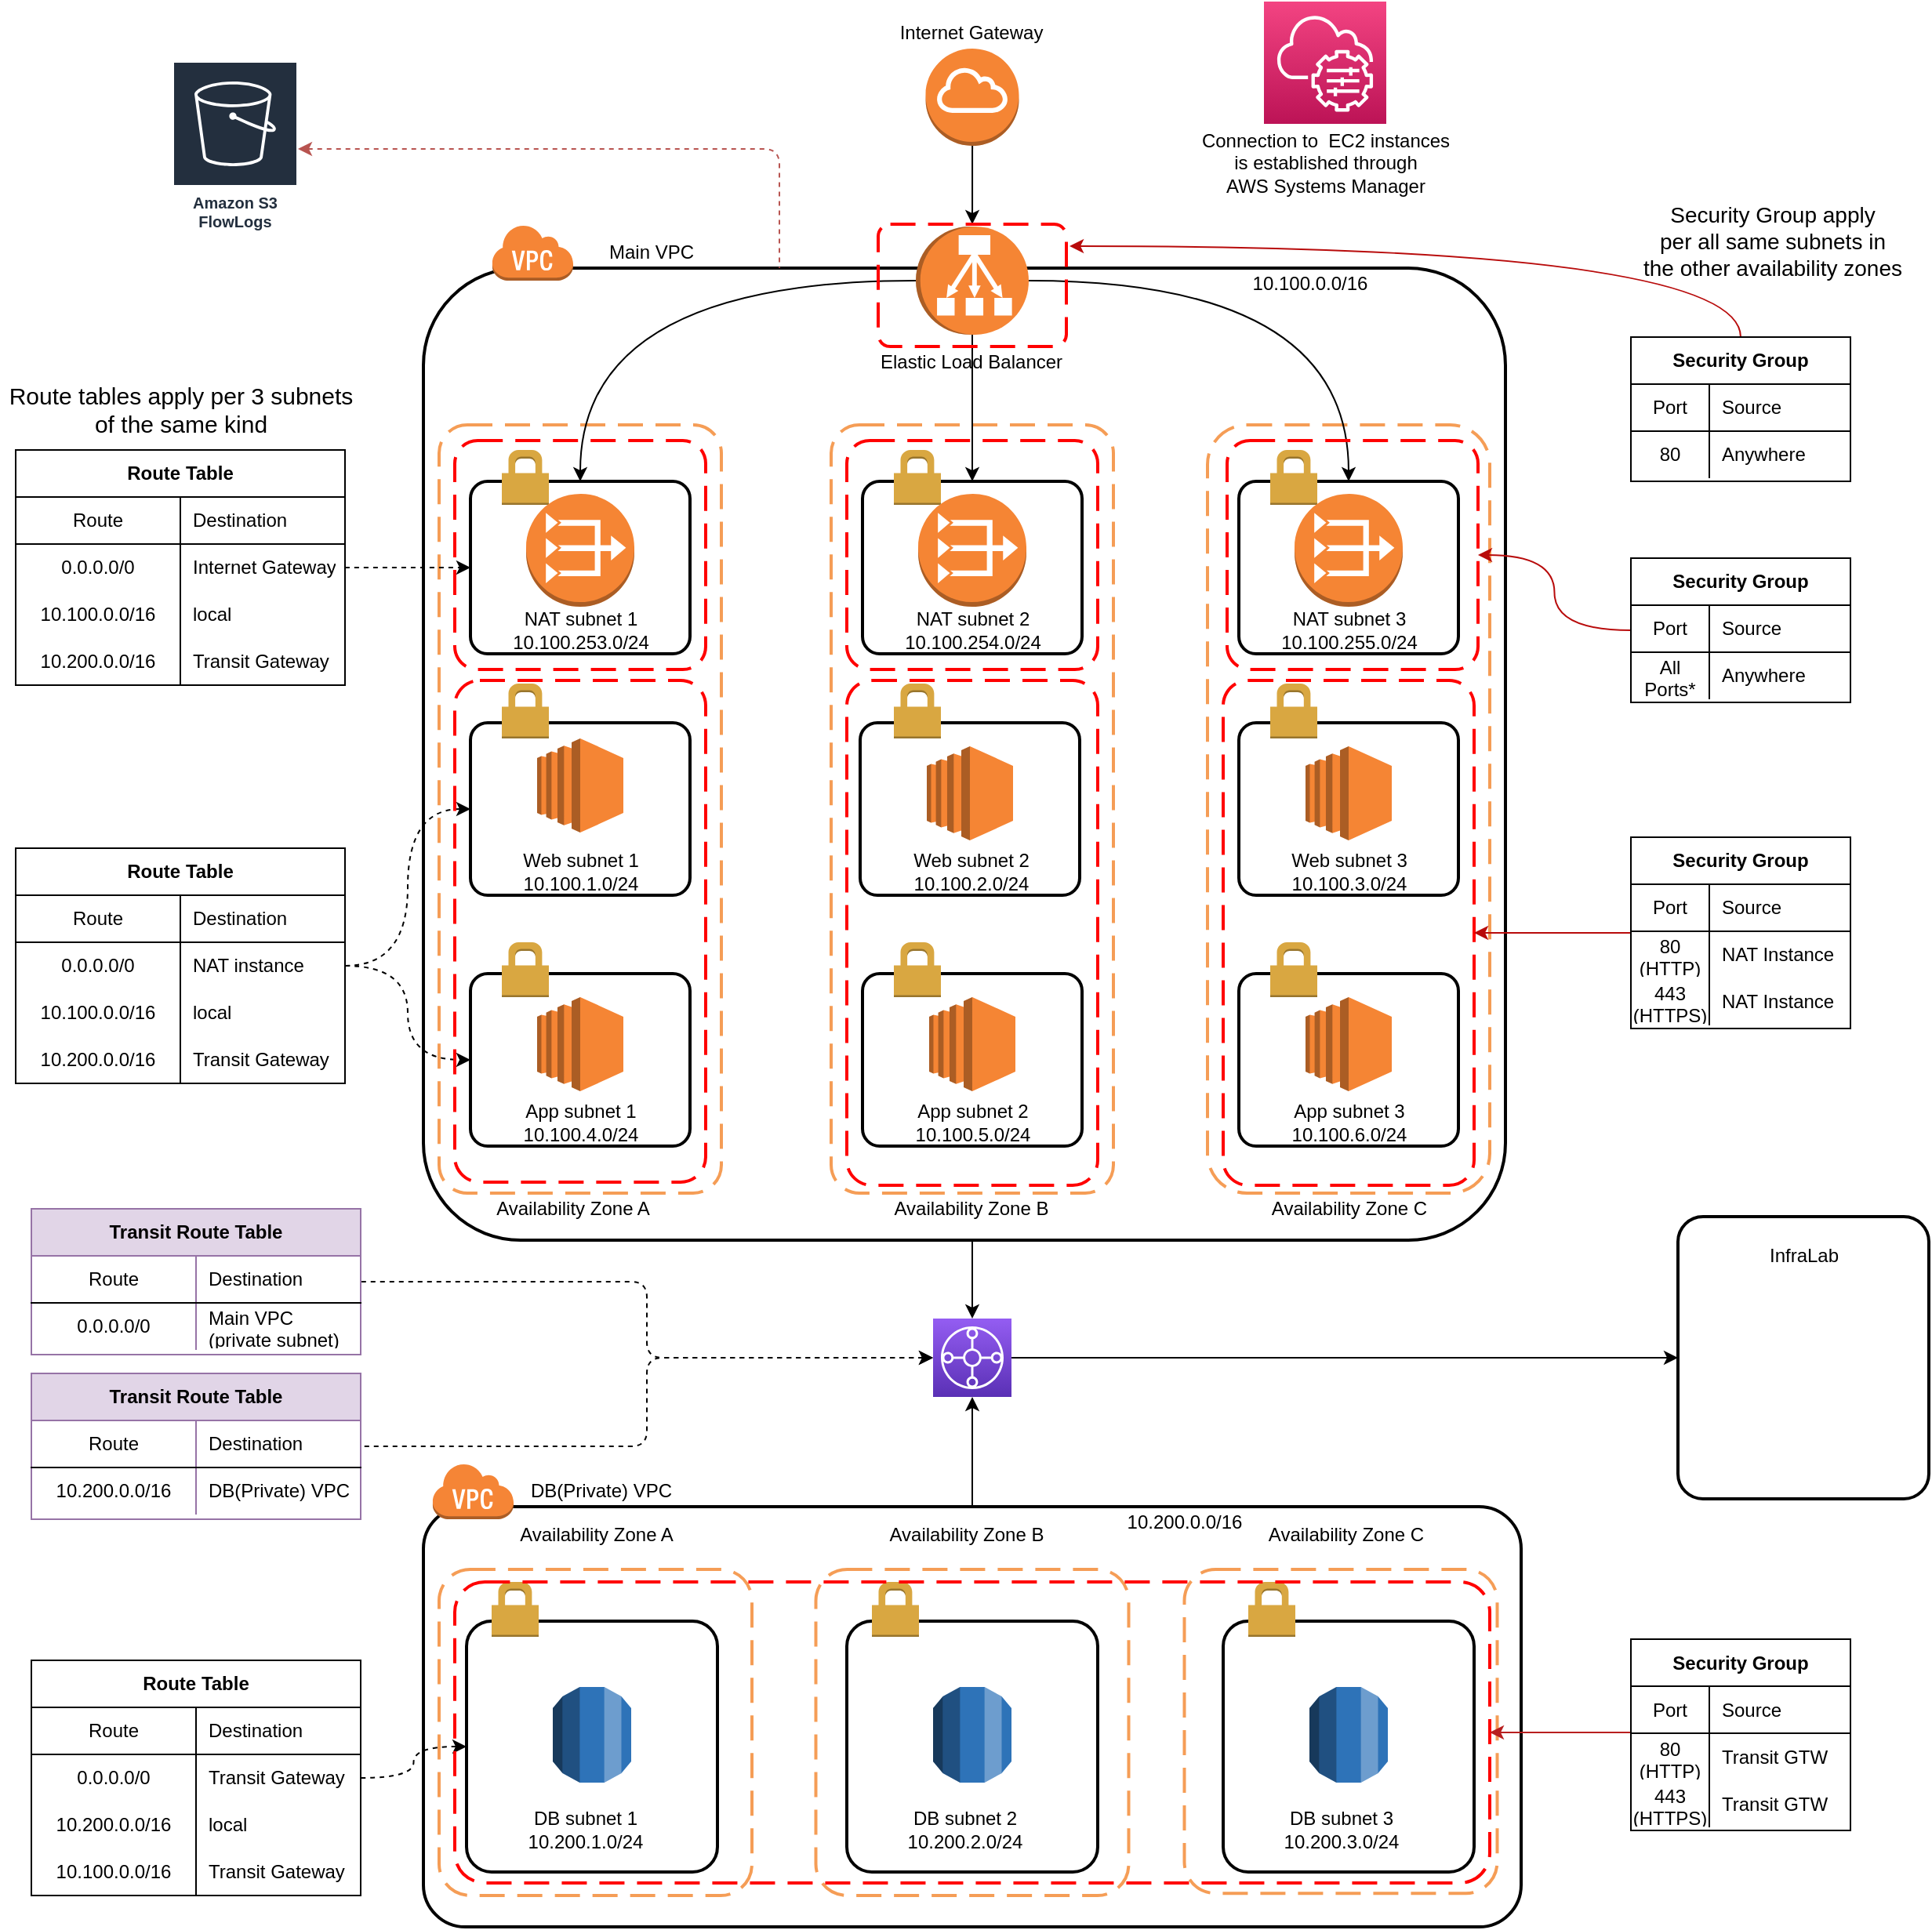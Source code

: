 <mxfile version="13.8.6" type="device"><diagram id="u-KpVl3LPuzqd1FLhE1K" name="Page-1"><mxGraphModel dx="2031" dy="2309" grid="1" gridSize="10" guides="1" tooltips="1" connect="1" arrows="1" fold="1" page="1" pageScale="1" pageWidth="850" pageHeight="1100" math="0" shadow="0"><root><mxCell id="0"/><mxCell id="1" parent="0"/><mxCell id="mze9OKE3lKUnxKF8dOwF-24" value="" style="rounded=1;arcSize=10;dashed=0;fillColor=none;gradientColor=none;strokeWidth=2;" parent="1" vertex="1"><mxGeometry x="360" y="-50" width="690" height="620" as="geometry"/></mxCell><mxCell id="xp6jMiDXwHvbQ9NNgR24-27" value="" style="rounded=1;arcSize=14;dashed=1;strokeColor=#F59D56;fillColor=none;gradientColor=none;dashPattern=8 4;strokeWidth=2;" parent="1" vertex="1"><mxGeometry x="860" y="50" width="180" height="490" as="geometry"/></mxCell><mxCell id="xp6jMiDXwHvbQ9NNgR24-26" value="" style="rounded=1;arcSize=10;dashed=1;strokeColor=#F59D56;fillColor=none;gradientColor=none;dashPattern=8 4;strokeWidth=2;" parent="1" vertex="1"><mxGeometry x="620" y="50" width="180" height="490" as="geometry"/></mxCell><mxCell id="xp6jMiDXwHvbQ9NNgR24-25" value="" style="rounded=1;arcSize=10;dashed=1;strokeColor=#F59D56;fillColor=none;gradientColor=none;dashPattern=8 4;strokeWidth=2;" parent="1" vertex="1"><mxGeometry x="370" y="50" width="180" height="490" as="geometry"/></mxCell><mxCell id="mze9OKE3lKUnxKF8dOwF-36" value="" style="rounded=1;arcSize=10;dashed=0;fillColor=none;gradientColor=none;strokeWidth=2;" parent="1" vertex="1"><mxGeometry x="360" y="740" width="700" height="268" as="geometry"/></mxCell><mxCell id="8Pp00LctyCy5F-0Wo2qA-61" value="" style="rounded=1;arcSize=10;dashed=1;strokeColor=#F59D56;fillColor=none;gradientColor=none;dashPattern=8 4;strokeWidth=2;" parent="1" vertex="1"><mxGeometry x="845.25" y="780" width="199.5" height="206.63" as="geometry"/></mxCell><mxCell id="8Pp00LctyCy5F-0Wo2qA-60" value="" style="rounded=1;arcSize=10;dashed=1;strokeColor=#F59D56;fillColor=none;gradientColor=none;dashPattern=8 4;strokeWidth=2;" parent="1" vertex="1"><mxGeometry x="610.25" y="780" width="199.5" height="208" as="geometry"/></mxCell><mxCell id="8Pp00LctyCy5F-0Wo2qA-59" value="" style="rounded=1;arcSize=10;dashed=1;strokeColor=#F59D56;fillColor=none;gradientColor=none;dashPattern=8 4;strokeWidth=2;" parent="1" vertex="1"><mxGeometry x="370" y="780" width="199.5" height="208" as="geometry"/></mxCell><mxCell id="8Pp00LctyCy5F-0Wo2qA-10" value="" style="rounded=1;arcSize=10;dashed=0;fillColor=none;gradientColor=none;strokeWidth=2;" parent="1" vertex="1"><mxGeometry x="880" y="86" width="140" height="110" as="geometry"/></mxCell><mxCell id="8Pp00LctyCy5F-0Wo2qA-6" value="" style="rounded=1;arcSize=10;dashed=0;fillColor=none;gradientColor=none;strokeWidth=2;" parent="1" vertex="1"><mxGeometry x="640" y="86" width="140" height="110" as="geometry"/></mxCell><mxCell id="8Pp00LctyCy5F-0Wo2qA-14" value="" style="rounded=1;arcSize=10;dashed=0;fillColor=none;gradientColor=none;strokeWidth=2;" parent="1" vertex="1"><mxGeometry x="390" y="86" width="140" height="110" as="geometry"/></mxCell><mxCell id="mze9OKE3lKUnxKF8dOwF-27" value="" style="rounded=1;arcSize=10;dashed=0;fillColor=none;gradientColor=none;strokeWidth=2;" parent="1" vertex="1"><mxGeometry x="390" y="240" width="140" height="110" as="geometry"/></mxCell><mxCell id="mze9OKE3lKUnxKF8dOwF-35" style="edgeStyle=orthogonalEdgeStyle;rounded=0;orthogonalLoop=1;jettySize=auto;html=1;" parent="1" source="mze9OKE3lKUnxKF8dOwF-24" target="xp6jMiDXwHvbQ9NNgR24-31" edge="1"><mxGeometry relative="1" as="geometry"><mxPoint x="710" y="630" as="targetPoint"/><Array as="points"><mxPoint x="710" y="600"/><mxPoint x="710" y="600"/></Array></mxGeometry></mxCell><mxCell id="mze9OKE3lKUnxKF8dOwF-25" value="" style="dashed=0;html=1;shape=mxgraph.aws3.virtual_private_cloud;fillColor=#F58536;gradientColor=none;dashed=0;" parent="1" vertex="1"><mxGeometry x="403.5" y="-78" width="52" height="36" as="geometry"/></mxCell><mxCell id="mze9OKE3lKUnxKF8dOwF-26" value="" style="outlineConnect=0;dashed=0;verticalLabelPosition=bottom;verticalAlign=top;align=center;html=1;shape=mxgraph.aws3.ec2;fillColor=#F58534;gradientColor=none;" parent="1" vertex="1"><mxGeometry x="432.5" y="250" width="55" height="60" as="geometry"/></mxCell><mxCell id="mze9OKE3lKUnxKF8dOwF-28" value="" style="dashed=0;html=1;shape=mxgraph.aws3.permissions;fillColor=#D9A741;gradientColor=none;dashed=0;" parent="1" vertex="1"><mxGeometry x="410" y="215" width="30" height="35" as="geometry"/></mxCell><mxCell id="mze9OKE3lKUnxKF8dOwF-29" value="Main VPC" style="text;html=1;align=center;verticalAlign=middle;resizable=0;points=[];autosize=1;" parent="1" vertex="1"><mxGeometry x="470" y="-70" width="70" height="20" as="geometry"/></mxCell><mxCell id="mze9OKE3lKUnxKF8dOwF-31" value="Web subnet 1&lt;br&gt;10.100.1.0/24" style="text;html=1;align=center;verticalAlign=middle;resizable=0;points=[];autosize=1;" parent="1" vertex="1"><mxGeometry x="415" y="320" width="90" height="30" as="geometry"/></mxCell><mxCell id="8Pp00LctyCy5F-0Wo2qA-65" style="edgeStyle=orthogonalEdgeStyle;rounded=0;orthogonalLoop=1;jettySize=auto;html=1;" parent="1" source="mze9OKE3lKUnxKF8dOwF-36" target="xp6jMiDXwHvbQ9NNgR24-31" edge="1"><mxGeometry relative="1" as="geometry"/></mxCell><mxCell id="mze9OKE3lKUnxKF8dOwF-37" value="" style="dashed=0;html=1;shape=mxgraph.aws3.virtual_private_cloud;fillColor=#F58536;gradientColor=none;dashed=0;" parent="1" vertex="1"><mxGeometry x="365.5" y="712" width="52" height="36" as="geometry"/></mxCell><mxCell id="mze9OKE3lKUnxKF8dOwF-41" value="DB(Private) VPC" style="text;html=1;align=center;verticalAlign=middle;resizable=0;points=[];autosize=1;" parent="1" vertex="1"><mxGeometry x="417.5" y="720" width="110" height="20" as="geometry"/></mxCell><mxCell id="xp6jMiDXwHvbQ9NNgR24-2" value="" style="outlineConnect=0;dashed=0;verticalLabelPosition=bottom;verticalAlign=top;align=center;html=1;shape=mxgraph.aws3.ec2;fillColor=#F58534;gradientColor=none;" parent="1" vertex="1"><mxGeometry x="681" y="255" width="55" height="60" as="geometry"/></mxCell><mxCell id="xp6jMiDXwHvbQ9NNgR24-3" value="" style="rounded=1;arcSize=10;dashed=0;fillColor=none;gradientColor=none;strokeWidth=2;" parent="1" vertex="1"><mxGeometry x="638.5" y="240" width="140" height="110" as="geometry"/></mxCell><mxCell id="xp6jMiDXwHvbQ9NNgR24-4" value="" style="dashed=0;html=1;shape=mxgraph.aws3.permissions;fillColor=#D9A741;gradientColor=none;dashed=0;" parent="1" vertex="1"><mxGeometry x="660" y="215" width="30" height="35" as="geometry"/></mxCell><mxCell id="xp6jMiDXwHvbQ9NNgR24-5" value="Web subnet 2&lt;br&gt;10.100.2.0/24" style="text;html=1;align=center;verticalAlign=middle;resizable=0;points=[];autosize=1;" parent="1" vertex="1"><mxGeometry x="663.5" y="320" width="90" height="30" as="geometry"/></mxCell><mxCell id="xp6jMiDXwHvbQ9NNgR24-6" value="" style="outlineConnect=0;dashed=0;verticalLabelPosition=bottom;verticalAlign=top;align=center;html=1;shape=mxgraph.aws3.ec2;fillColor=#F58534;gradientColor=none;" parent="1" vertex="1"><mxGeometry x="922.5" y="255" width="55" height="60" as="geometry"/></mxCell><mxCell id="xp6jMiDXwHvbQ9NNgR24-7" value="" style="rounded=1;arcSize=10;dashed=0;fillColor=none;gradientColor=none;strokeWidth=2;" parent="1" vertex="1"><mxGeometry x="880" y="240" width="140" height="110" as="geometry"/></mxCell><mxCell id="xp6jMiDXwHvbQ9NNgR24-8" value="" style="dashed=0;html=1;shape=mxgraph.aws3.permissions;fillColor=#D9A741;gradientColor=none;dashed=0;" parent="1" vertex="1"><mxGeometry x="900" y="215" width="30" height="35" as="geometry"/></mxCell><mxCell id="xp6jMiDXwHvbQ9NNgR24-9" value="Web subnet 3&lt;br&gt;10.100.3.0/24" style="text;html=1;align=center;verticalAlign=middle;resizable=0;points=[];autosize=1;" parent="1" vertex="1"><mxGeometry x="905" y="320" width="90" height="30" as="geometry"/></mxCell><mxCell id="xp6jMiDXwHvbQ9NNgR24-10" value="" style="outlineConnect=0;dashed=0;verticalLabelPosition=bottom;verticalAlign=top;align=center;html=1;shape=mxgraph.aws3.ec2;fillColor=#F58534;gradientColor=none;" parent="1" vertex="1"><mxGeometry x="432.5" y="415" width="55" height="60" as="geometry"/></mxCell><mxCell id="xp6jMiDXwHvbQ9NNgR24-11" value="" style="rounded=1;arcSize=10;dashed=0;fillColor=none;gradientColor=none;strokeWidth=2;" parent="1" vertex="1"><mxGeometry x="390" y="400" width="140" height="110" as="geometry"/></mxCell><mxCell id="xp6jMiDXwHvbQ9NNgR24-12" value="" style="dashed=0;html=1;shape=mxgraph.aws3.permissions;fillColor=#D9A741;gradientColor=none;dashed=0;" parent="1" vertex="1"><mxGeometry x="410" y="380" width="30" height="35" as="geometry"/></mxCell><mxCell id="xp6jMiDXwHvbQ9NNgR24-13" value="App subnet 1&lt;br&gt;10.100.4.0/24" style="text;html=1;align=center;verticalAlign=middle;resizable=0;points=[];autosize=1;" parent="1" vertex="1"><mxGeometry x="415" y="480" width="90" height="30" as="geometry"/></mxCell><mxCell id="xp6jMiDXwHvbQ9NNgR24-14" value="" style="outlineConnect=0;dashed=0;verticalLabelPosition=bottom;verticalAlign=top;align=center;html=1;shape=mxgraph.aws3.ec2;fillColor=#F58534;gradientColor=none;" parent="1" vertex="1"><mxGeometry x="682.5" y="415" width="55" height="60" as="geometry"/></mxCell><mxCell id="xp6jMiDXwHvbQ9NNgR24-15" value="" style="rounded=1;arcSize=10;dashed=0;fillColor=none;gradientColor=none;strokeWidth=2;" parent="1" vertex="1"><mxGeometry x="640" y="400" width="140" height="110" as="geometry"/></mxCell><mxCell id="xp6jMiDXwHvbQ9NNgR24-16" value="" style="dashed=0;html=1;shape=mxgraph.aws3.permissions;fillColor=#D9A741;gradientColor=none;dashed=0;" parent="1" vertex="1"><mxGeometry x="660" y="380" width="30" height="35" as="geometry"/></mxCell><mxCell id="xp6jMiDXwHvbQ9NNgR24-17" value="App subnet 2&lt;br&gt;10.100.5.0/24" style="text;html=1;align=center;verticalAlign=middle;resizable=0;points=[];autosize=1;" parent="1" vertex="1"><mxGeometry x="665" y="480" width="90" height="30" as="geometry"/></mxCell><mxCell id="xp6jMiDXwHvbQ9NNgR24-18" value="" style="outlineConnect=0;dashed=0;verticalLabelPosition=bottom;verticalAlign=top;align=center;html=1;shape=mxgraph.aws3.ec2;fillColor=#F58534;gradientColor=none;" parent="1" vertex="1"><mxGeometry x="922.5" y="415" width="55" height="60" as="geometry"/></mxCell><mxCell id="xp6jMiDXwHvbQ9NNgR24-19" value="" style="rounded=1;arcSize=10;dashed=0;fillColor=none;gradientColor=none;strokeWidth=2;" parent="1" vertex="1"><mxGeometry x="880" y="400" width="140" height="110" as="geometry"/></mxCell><mxCell id="xp6jMiDXwHvbQ9NNgR24-20" value="" style="dashed=0;html=1;shape=mxgraph.aws3.permissions;fillColor=#D9A741;gradientColor=none;dashed=0;" parent="1" vertex="1"><mxGeometry x="900" y="380" width="30" height="35" as="geometry"/></mxCell><mxCell id="xp6jMiDXwHvbQ9NNgR24-21" value="App subnet 3&lt;br&gt;10.100.6.0/24" style="text;html=1;align=center;verticalAlign=middle;resizable=0;points=[];autosize=1;" parent="1" vertex="1"><mxGeometry x="905" y="480" width="90" height="30" as="geometry"/></mxCell><mxCell id="xp6jMiDXwHvbQ9NNgR24-28" value="Availability Zone A" style="text;html=1;align=center;verticalAlign=middle;resizable=0;points=[];autosize=1;" parent="1" vertex="1"><mxGeometry x="400" y="540" width="110" height="20" as="geometry"/></mxCell><mxCell id="xp6jMiDXwHvbQ9NNgR24-29" value="Availability Zone B" style="text;html=1;align=center;verticalAlign=middle;resizable=0;points=[];autosize=1;" parent="1" vertex="1"><mxGeometry x="653.5" y="540" width="110" height="20" as="geometry"/></mxCell><mxCell id="xp6jMiDXwHvbQ9NNgR24-30" value="Availability Zone C" style="text;html=1;align=center;verticalAlign=middle;resizable=0;points=[];autosize=1;" parent="1" vertex="1"><mxGeometry x="895" y="540" width="110" height="20" as="geometry"/></mxCell><mxCell id="v0K3aCqld80PBdn51P-c-18" style="edgeStyle=orthogonalEdgeStyle;curved=1;orthogonalLoop=1;jettySize=auto;html=1;entryX=0;entryY=0.5;entryDx=0;entryDy=0;" parent="1" source="xp6jMiDXwHvbQ9NNgR24-31" target="xp6jMiDXwHvbQ9NNgR24-39" edge="1"><mxGeometry relative="1" as="geometry"><mxPoint x="1150.0" y="645" as="targetPoint"/></mxGeometry></mxCell><mxCell id="i0_fWPrK4QtN7cCdfT3f-16" style="edgeStyle=orthogonalEdgeStyle;rounded=1;orthogonalLoop=1;jettySize=auto;html=1;startArrow=classic;startFill=1;endArrow=none;endFill=0;dashed=1;" edge="1" parent="1" source="xp6jMiDXwHvbQ9NNgR24-31" target="i0_fWPrK4QtN7cCdfT3f-1"><mxGeometry relative="1" as="geometry"/></mxCell><mxCell id="i0_fWPrK4QtN7cCdfT3f-17" style="edgeStyle=orthogonalEdgeStyle;orthogonalLoop=1;jettySize=auto;html=1;startArrow=classic;startFill=1;endArrow=none;endFill=0;rounded=1;dashed=1;" edge="1" parent="1" source="xp6jMiDXwHvbQ9NNgR24-31" target="GZKJ5FQ2ffRiid-QyFA0-23"><mxGeometry relative="1" as="geometry"/></mxCell><mxCell id="xp6jMiDXwHvbQ9NNgR24-31" value="" style="outlineConnect=0;fontColor=#232F3E;gradientColor=#945DF2;gradientDirection=north;fillColor=#5A30B5;strokeColor=#ffffff;dashed=0;verticalLabelPosition=bottom;verticalAlign=top;align=center;html=1;fontSize=12;fontStyle=0;aspect=fixed;shape=mxgraph.aws4.resourceIcon;resIcon=mxgraph.aws4.transit_gateway;" parent="1" vertex="1"><mxGeometry x="685" y="620" width="50" height="50" as="geometry"/></mxCell><mxCell id="v0K3aCqld80PBdn51P-c-26" style="edgeStyle=orthogonalEdgeStyle;curved=1;orthogonalLoop=1;jettySize=auto;html=1;entryX=0.5;entryY=0;entryDx=0;entryDy=0;" parent="1" source="xp6jMiDXwHvbQ9NNgR24-37" target="v0K3aCqld80PBdn51P-c-25" edge="1"><mxGeometry relative="1" as="geometry"/></mxCell><mxCell id="xp6jMiDXwHvbQ9NNgR24-37" value="" style="outlineConnect=0;dashed=0;verticalLabelPosition=bottom;verticalAlign=top;align=center;html=1;shape=mxgraph.aws3.internet_gateway;fillColor=#F58534;gradientColor=none;" parent="1" vertex="1"><mxGeometry x="680.25" y="-190" width="59.5" height="62" as="geometry"/></mxCell><mxCell id="xp6jMiDXwHvbQ9NNgR24-39" value="" style="rounded=1;arcSize=10;dashed=0;fillColor=none;gradientColor=none;strokeWidth=2;" parent="1" vertex="1"><mxGeometry x="1160" y="555" width="160" height="180" as="geometry"/></mxCell><mxCell id="xp6jMiDXwHvbQ9NNgR24-40" value="InfraLab" style="text;html=1;align=center;verticalAlign=middle;resizable=0;points=[];autosize=1;" parent="1" vertex="1"><mxGeometry x="1210" y="570" width="60" height="20" as="geometry"/></mxCell><mxCell id="8Pp00LctyCy5F-0Wo2qA-7" value="" style="dashed=0;html=1;shape=mxgraph.aws3.permissions;fillColor=#D9A741;gradientColor=none;dashed=0;" parent="1" vertex="1"><mxGeometry x="660" y="66" width="30" height="35" as="geometry"/></mxCell><mxCell id="8Pp00LctyCy5F-0Wo2qA-8" value="NAT subnet 2&lt;br&gt;10.100.254.0/24" style="text;html=1;align=center;verticalAlign=middle;resizable=0;points=[];autosize=1;" parent="1" vertex="1"><mxGeometry x="660" y="166" width="100" height="30" as="geometry"/></mxCell><mxCell id="8Pp00LctyCy5F-0Wo2qA-11" value="" style="dashed=0;html=1;shape=mxgraph.aws3.permissions;fillColor=#D9A741;gradientColor=none;dashed=0;" parent="1" vertex="1"><mxGeometry x="900" y="66" width="30" height="35" as="geometry"/></mxCell><mxCell id="8Pp00LctyCy5F-0Wo2qA-12" value="NAT subnet 3&lt;br&gt;10.100.255.0/24" style="text;html=1;align=center;verticalAlign=middle;resizable=0;points=[];autosize=1;" parent="1" vertex="1"><mxGeometry x="900" y="166" width="100" height="30" as="geometry"/></mxCell><mxCell id="8Pp00LctyCy5F-0Wo2qA-15" value="" style="dashed=0;html=1;shape=mxgraph.aws3.permissions;fillColor=#D9A741;gradientColor=none;dashed=0;" parent="1" vertex="1"><mxGeometry x="410" y="66" width="30" height="35" as="geometry"/></mxCell><mxCell id="8Pp00LctyCy5F-0Wo2qA-16" value="NAT subnet 1&lt;br&gt;10.100.253.0/24" style="text;html=1;align=center;verticalAlign=middle;resizable=0;points=[];autosize=1;" parent="1" vertex="1"><mxGeometry x="410" y="166" width="100" height="30" as="geometry"/></mxCell><mxCell id="8Pp00LctyCy5F-0Wo2qA-17" value="" style="outlineConnect=0;dashed=0;verticalLabelPosition=bottom;verticalAlign=top;align=center;html=1;shape=mxgraph.aws3.vpc_nat_gateway;fillColor=#F58534;gradientColor=none;" parent="1" vertex="1"><mxGeometry x="425.5" y="94" width="69" height="72" as="geometry"/></mxCell><mxCell id="8Pp00LctyCy5F-0Wo2qA-22" value="" style="outlineConnect=0;dashed=0;verticalLabelPosition=bottom;verticalAlign=top;align=center;html=1;shape=mxgraph.aws3.vpc_nat_gateway;fillColor=#F58534;gradientColor=none;" parent="1" vertex="1"><mxGeometry x="675.5" y="94" width="69" height="72" as="geometry"/></mxCell><mxCell id="8Pp00LctyCy5F-0Wo2qA-23" value="" style="outlineConnect=0;dashed=0;verticalLabelPosition=bottom;verticalAlign=top;align=center;html=1;shape=mxgraph.aws3.vpc_nat_gateway;fillColor=#F58534;gradientColor=none;" parent="1" vertex="1"><mxGeometry x="915.5" y="94" width="69" height="72" as="geometry"/></mxCell><mxCell id="8Pp00LctyCy5F-0Wo2qA-44" value="" style="rounded=1;arcSize=10;dashed=0;fillColor=none;gradientColor=none;strokeWidth=2;" parent="1" vertex="1"><mxGeometry x="387.5" y="813" width="160" height="160" as="geometry"/></mxCell><mxCell id="8Pp00LctyCy5F-0Wo2qA-45" value="" style="dashed=0;html=1;shape=mxgraph.aws3.permissions;fillColor=#D9A741;gradientColor=none;dashed=0;" parent="1" vertex="1"><mxGeometry x="403.5" y="788" width="30" height="35" as="geometry"/></mxCell><mxCell id="8Pp00LctyCy5F-0Wo2qA-46" value="DB subnet 1&lt;br&gt;10.200.1.0/24" style="text;html=1;align=center;verticalAlign=middle;resizable=0;points=[];autosize=1;" parent="1" vertex="1"><mxGeometry x="417.5" y="930.5" width="90" height="30" as="geometry"/></mxCell><mxCell id="8Pp00LctyCy5F-0Wo2qA-47" value="" style="outlineConnect=0;dashed=0;verticalLabelPosition=bottom;verticalAlign=top;align=center;html=1;shape=mxgraph.aws3.rds;fillColor=#2E73B8;gradientColor=none;" parent="1" vertex="1"><mxGeometry x="442.5" y="855" width="50" height="61" as="geometry"/></mxCell><mxCell id="8Pp00LctyCy5F-0Wo2qA-48" value="" style="rounded=1;arcSize=10;dashed=0;fillColor=none;gradientColor=none;strokeWidth=2;" parent="1" vertex="1"><mxGeometry x="630" y="813" width="160" height="160" as="geometry"/></mxCell><mxCell id="8Pp00LctyCy5F-0Wo2qA-49" value="" style="dashed=0;html=1;shape=mxgraph.aws3.permissions;fillColor=#D9A741;gradientColor=none;dashed=0;" parent="1" vertex="1"><mxGeometry x="646" y="788" width="30" height="35" as="geometry"/></mxCell><mxCell id="8Pp00LctyCy5F-0Wo2qA-50" value="DB subnet 2&lt;br&gt;10.200.2.0/24" style="text;html=1;align=center;verticalAlign=middle;resizable=0;points=[];autosize=1;" parent="1" vertex="1"><mxGeometry x="660" y="930.5" width="90" height="30" as="geometry"/></mxCell><mxCell id="8Pp00LctyCy5F-0Wo2qA-51" value="" style="outlineConnect=0;dashed=0;verticalLabelPosition=bottom;verticalAlign=top;align=center;html=1;shape=mxgraph.aws3.rds;fillColor=#2E73B8;gradientColor=none;" parent="1" vertex="1"><mxGeometry x="685" y="855" width="50" height="61" as="geometry"/></mxCell><mxCell id="8Pp00LctyCy5F-0Wo2qA-52" value="" style="rounded=1;arcSize=10;dashed=0;fillColor=none;gradientColor=none;strokeWidth=2;" parent="1" vertex="1"><mxGeometry x="870" y="813" width="160" height="160" as="geometry"/></mxCell><mxCell id="8Pp00LctyCy5F-0Wo2qA-53" value="" style="dashed=0;html=1;shape=mxgraph.aws3.permissions;fillColor=#D9A741;gradientColor=none;dashed=0;" parent="1" vertex="1"><mxGeometry x="886" y="788" width="30" height="35" as="geometry"/></mxCell><mxCell id="8Pp00LctyCy5F-0Wo2qA-54" value="DB subnet 3&lt;br&gt;10.200.3.0/24" style="text;html=1;align=center;verticalAlign=middle;resizable=0;points=[];autosize=1;" parent="1" vertex="1"><mxGeometry x="900" y="930.5" width="90" height="30" as="geometry"/></mxCell><mxCell id="8Pp00LctyCy5F-0Wo2qA-55" value="" style="outlineConnect=0;dashed=0;verticalLabelPosition=bottom;verticalAlign=top;align=center;html=1;shape=mxgraph.aws3.rds;fillColor=#2E73B8;gradientColor=none;" parent="1" vertex="1"><mxGeometry x="925" y="855" width="50" height="61" as="geometry"/></mxCell><mxCell id="8Pp00LctyCy5F-0Wo2qA-62" value="Availability Zone A" style="text;html=1;align=center;verticalAlign=middle;resizable=0;points=[];autosize=1;" parent="1" vertex="1"><mxGeometry x="414.75" y="748" width="110" height="20" as="geometry"/></mxCell><mxCell id="8Pp00LctyCy5F-0Wo2qA-63" value="Availability Zone B" style="text;html=1;align=center;verticalAlign=middle;resizable=0;points=[];autosize=1;" parent="1" vertex="1"><mxGeometry x="651" y="748" width="110" height="20" as="geometry"/></mxCell><mxCell id="8Pp00LctyCy5F-0Wo2qA-64" value="Availability Zone C" style="text;html=1;align=center;verticalAlign=middle;resizable=0;points=[];autosize=1;" parent="1" vertex="1"><mxGeometry x="892.5" y="748" width="110" height="20" as="geometry"/></mxCell><mxCell id="8Pp00LctyCy5F-0Wo2qA-66" value="" style="outlineConnect=0;fontColor=#232F3E;gradientColor=#F34482;gradientDirection=north;fillColor=#BC1356;strokeColor=#ffffff;dashed=0;verticalLabelPosition=bottom;verticalAlign=top;align=center;html=1;fontSize=12;fontStyle=0;aspect=fixed;shape=mxgraph.aws4.resourceIcon;resIcon=mxgraph.aws4.systems_manager;" parent="1" vertex="1"><mxGeometry x="896" y="-220" width="78" height="78" as="geometry"/></mxCell><mxCell id="GZKJ5FQ2ffRiid-QyFA0-38" style="edgeStyle=orthogonalEdgeStyle;curved=1;orthogonalLoop=1;jettySize=auto;html=1;entryX=0;entryY=0.5;entryDx=0;entryDy=0;dashed=1;" parent="1" source="GZKJ5FQ2ffRiid-QyFA0-5" target="8Pp00LctyCy5F-0Wo2qA-44" edge="1"><mxGeometry relative="1" as="geometry"/></mxCell><mxCell id="GZKJ5FQ2ffRiid-QyFA0-5" value="Route Table" style="shape=table;html=1;whiteSpace=wrap;startSize=30;container=1;collapsible=0;childLayout=tableLayout;fixedRows=1;rowLines=0;fontStyle=1;align=center;" parent="1" vertex="1"><mxGeometry x="110" y="838" width="210" height="150" as="geometry"/></mxCell><mxCell id="GZKJ5FQ2ffRiid-QyFA0-6" value="" style="shape=partialRectangle;html=1;whiteSpace=wrap;collapsible=0;dropTarget=0;pointerEvents=0;fillColor=none;top=0;left=0;bottom=1;right=0;points=[[0,0.5],[1,0.5]];portConstraint=eastwest;" parent="GZKJ5FQ2ffRiid-QyFA0-5" vertex="1"><mxGeometry y="30" width="210" height="30" as="geometry"/></mxCell><mxCell id="GZKJ5FQ2ffRiid-QyFA0-7" value="Route" style="shape=partialRectangle;html=1;whiteSpace=wrap;connectable=0;fillColor=none;top=0;left=0;bottom=0;right=0;overflow=hidden;" parent="GZKJ5FQ2ffRiid-QyFA0-6" vertex="1"><mxGeometry width="105" height="30" as="geometry"/></mxCell><mxCell id="GZKJ5FQ2ffRiid-QyFA0-8" value="Destination" style="shape=partialRectangle;html=1;whiteSpace=wrap;connectable=0;fillColor=none;top=0;left=0;bottom=0;right=0;align=left;spacingLeft=6;overflow=hidden;" parent="GZKJ5FQ2ffRiid-QyFA0-6" vertex="1"><mxGeometry x="105" width="105" height="30" as="geometry"/></mxCell><mxCell id="GZKJ5FQ2ffRiid-QyFA0-9" value="" style="shape=partialRectangle;html=1;whiteSpace=wrap;collapsible=0;dropTarget=0;pointerEvents=0;fillColor=none;top=0;left=0;bottom=0;right=0;points=[[0,0.5],[1,0.5]];portConstraint=eastwest;" parent="GZKJ5FQ2ffRiid-QyFA0-5" vertex="1"><mxGeometry y="60" width="210" height="30" as="geometry"/></mxCell><mxCell id="GZKJ5FQ2ffRiid-QyFA0-10" value="0.0.0.0/0" style="shape=partialRectangle;html=1;whiteSpace=wrap;connectable=0;fillColor=none;top=0;left=0;bottom=0;right=0;overflow=hidden;" parent="GZKJ5FQ2ffRiid-QyFA0-9" vertex="1"><mxGeometry width="105" height="30" as="geometry"/></mxCell><mxCell id="GZKJ5FQ2ffRiid-QyFA0-11" value="Transit Gateway" style="shape=partialRectangle;html=1;whiteSpace=wrap;connectable=0;fillColor=none;top=0;left=0;bottom=0;right=0;align=left;spacingLeft=6;overflow=hidden;" parent="GZKJ5FQ2ffRiid-QyFA0-9" vertex="1"><mxGeometry x="105" width="105" height="30" as="geometry"/></mxCell><mxCell id="GZKJ5FQ2ffRiid-QyFA0-12" value="" style="shape=partialRectangle;html=1;whiteSpace=wrap;collapsible=0;dropTarget=0;pointerEvents=0;fillColor=none;top=0;left=0;bottom=0;right=0;points=[[0,0.5],[1,0.5]];portConstraint=eastwest;" parent="GZKJ5FQ2ffRiid-QyFA0-5" vertex="1"><mxGeometry y="90" width="210" height="30" as="geometry"/></mxCell><mxCell id="GZKJ5FQ2ffRiid-QyFA0-13" value="10.200.0.0/16" style="shape=partialRectangle;html=1;whiteSpace=wrap;connectable=0;fillColor=none;top=0;left=0;bottom=0;right=0;overflow=hidden;" parent="GZKJ5FQ2ffRiid-QyFA0-12" vertex="1"><mxGeometry width="105" height="30" as="geometry"/></mxCell><mxCell id="GZKJ5FQ2ffRiid-QyFA0-14" value="local" style="shape=partialRectangle;html=1;whiteSpace=wrap;connectable=0;fillColor=none;top=0;left=0;bottom=0;right=0;align=left;spacingLeft=6;overflow=hidden;" parent="GZKJ5FQ2ffRiid-QyFA0-12" vertex="1"><mxGeometry x="105" width="105" height="30" as="geometry"/></mxCell><mxCell id="GZKJ5FQ2ffRiid-QyFA0-20" style="shape=partialRectangle;html=1;whiteSpace=wrap;collapsible=0;dropTarget=0;pointerEvents=0;fillColor=none;top=0;left=0;bottom=0;right=0;points=[[0,0.5],[1,0.5]];portConstraint=eastwest;" parent="GZKJ5FQ2ffRiid-QyFA0-5" vertex="1"><mxGeometry y="120" width="210" height="30" as="geometry"/></mxCell><mxCell id="GZKJ5FQ2ffRiid-QyFA0-21" value="10.100.0.0/16" style="shape=partialRectangle;html=1;whiteSpace=wrap;connectable=0;fillColor=none;top=0;left=0;bottom=0;right=0;overflow=hidden;" parent="GZKJ5FQ2ffRiid-QyFA0-20" vertex="1"><mxGeometry width="105" height="30" as="geometry"/></mxCell><mxCell id="GZKJ5FQ2ffRiid-QyFA0-22" value="Transit Gateway" style="shape=partialRectangle;html=1;whiteSpace=wrap;connectable=0;fillColor=none;top=0;left=0;bottom=0;right=0;align=left;spacingLeft=6;overflow=hidden;" parent="GZKJ5FQ2ffRiid-QyFA0-20" vertex="1"><mxGeometry x="105" width="105" height="30" as="geometry"/></mxCell><mxCell id="GZKJ5FQ2ffRiid-QyFA0-23" value="Transit Route Table" style="shape=table;html=1;whiteSpace=wrap;startSize=30;container=1;collapsible=0;childLayout=tableLayout;fixedRows=1;rowLines=0;fontStyle=1;align=center;fillColor=#e1d5e7;strokeColor=#9673a6;" parent="1" vertex="1"><mxGeometry x="110" y="550" width="210" height="93" as="geometry"/></mxCell><mxCell id="GZKJ5FQ2ffRiid-QyFA0-24" value="" style="shape=partialRectangle;html=1;whiteSpace=wrap;collapsible=0;dropTarget=0;pointerEvents=0;fillColor=none;top=0;left=0;bottom=1;right=0;points=[[0,0.5],[1,0.5]];portConstraint=eastwest;" parent="GZKJ5FQ2ffRiid-QyFA0-23" vertex="1"><mxGeometry y="30" width="210" height="30" as="geometry"/></mxCell><mxCell id="GZKJ5FQ2ffRiid-QyFA0-25" value="Route" style="shape=partialRectangle;html=1;whiteSpace=wrap;connectable=0;fillColor=none;top=0;left=0;bottom=0;right=0;overflow=hidden;" parent="GZKJ5FQ2ffRiid-QyFA0-24" vertex="1"><mxGeometry width="105" height="30" as="geometry"/></mxCell><mxCell id="GZKJ5FQ2ffRiid-QyFA0-26" value="Destination" style="shape=partialRectangle;html=1;whiteSpace=wrap;connectable=0;fillColor=none;top=0;left=0;bottom=0;right=0;align=left;spacingLeft=6;overflow=hidden;" parent="GZKJ5FQ2ffRiid-QyFA0-24" vertex="1"><mxGeometry x="105" width="105" height="30" as="geometry"/></mxCell><mxCell id="GZKJ5FQ2ffRiid-QyFA0-27" value="" style="shape=partialRectangle;html=1;whiteSpace=wrap;collapsible=0;dropTarget=0;pointerEvents=0;fillColor=none;top=0;left=0;bottom=0;right=0;points=[[0,0.5],[1,0.5]];portConstraint=eastwest;" parent="GZKJ5FQ2ffRiid-QyFA0-23" vertex="1"><mxGeometry y="60" width="210" height="30" as="geometry"/></mxCell><mxCell id="GZKJ5FQ2ffRiid-QyFA0-28" value="0.0.0.0/0" style="shape=partialRectangle;html=1;whiteSpace=wrap;connectable=0;fillColor=none;top=0;left=0;bottom=0;right=0;overflow=hidden;" parent="GZKJ5FQ2ffRiid-QyFA0-27" vertex="1"><mxGeometry width="105" height="30" as="geometry"/></mxCell><mxCell id="GZKJ5FQ2ffRiid-QyFA0-29" value="Main VPC (private subnet)" style="shape=partialRectangle;html=1;whiteSpace=wrap;connectable=0;fillColor=none;top=0;left=0;bottom=0;right=0;align=left;spacingLeft=6;overflow=hidden;" parent="GZKJ5FQ2ffRiid-QyFA0-27" vertex="1"><mxGeometry x="105" width="105" height="30" as="geometry"/></mxCell><mxCell id="GZKJ5FQ2ffRiid-QyFA0-73" style="edgeStyle=orthogonalEdgeStyle;curved=1;orthogonalLoop=1;jettySize=auto;html=1;dashed=1;" parent="1" source="GZKJ5FQ2ffRiid-QyFA0-39" target="xp6jMiDXwHvbQ9NNgR24-11" edge="1"><mxGeometry relative="1" as="geometry"/></mxCell><mxCell id="GZKJ5FQ2ffRiid-QyFA0-83" style="edgeStyle=orthogonalEdgeStyle;curved=1;orthogonalLoop=1;jettySize=auto;html=1;dashed=1;" parent="1" source="GZKJ5FQ2ffRiid-QyFA0-39" target="mze9OKE3lKUnxKF8dOwF-27" edge="1"><mxGeometry relative="1" as="geometry"/></mxCell><mxCell id="GZKJ5FQ2ffRiid-QyFA0-39" value="Route Table" style="shape=table;html=1;whiteSpace=wrap;startSize=30;container=1;collapsible=0;childLayout=tableLayout;fixedRows=1;rowLines=0;fontStyle=1;align=center;" parent="1" vertex="1"><mxGeometry x="100" y="320" width="210" height="150" as="geometry"/></mxCell><mxCell id="GZKJ5FQ2ffRiid-QyFA0-40" value="" style="shape=partialRectangle;html=1;whiteSpace=wrap;collapsible=0;dropTarget=0;pointerEvents=0;fillColor=none;top=0;left=0;bottom=1;right=0;points=[[0,0.5],[1,0.5]];portConstraint=eastwest;" parent="GZKJ5FQ2ffRiid-QyFA0-39" vertex="1"><mxGeometry y="30" width="210" height="30" as="geometry"/></mxCell><mxCell id="GZKJ5FQ2ffRiid-QyFA0-41" value="Route" style="shape=partialRectangle;html=1;whiteSpace=wrap;connectable=0;fillColor=none;top=0;left=0;bottom=0;right=0;overflow=hidden;" parent="GZKJ5FQ2ffRiid-QyFA0-40" vertex="1"><mxGeometry width="105" height="30" as="geometry"/></mxCell><mxCell id="GZKJ5FQ2ffRiid-QyFA0-42" value="Destination" style="shape=partialRectangle;html=1;whiteSpace=wrap;connectable=0;fillColor=none;top=0;left=0;bottom=0;right=0;align=left;spacingLeft=6;overflow=hidden;" parent="GZKJ5FQ2ffRiid-QyFA0-40" vertex="1"><mxGeometry x="105" width="105" height="30" as="geometry"/></mxCell><mxCell id="GZKJ5FQ2ffRiid-QyFA0-43" value="" style="shape=partialRectangle;html=1;whiteSpace=wrap;collapsible=0;dropTarget=0;pointerEvents=0;fillColor=none;top=0;left=0;bottom=0;right=0;points=[[0,0.5],[1,0.5]];portConstraint=eastwest;" parent="GZKJ5FQ2ffRiid-QyFA0-39" vertex="1"><mxGeometry y="60" width="210" height="30" as="geometry"/></mxCell><mxCell id="GZKJ5FQ2ffRiid-QyFA0-44" value="0.0.0.0/0" style="shape=partialRectangle;html=1;whiteSpace=wrap;connectable=0;fillColor=none;top=0;left=0;bottom=0;right=0;overflow=hidden;" parent="GZKJ5FQ2ffRiid-QyFA0-43" vertex="1"><mxGeometry width="105" height="30" as="geometry"/></mxCell><mxCell id="GZKJ5FQ2ffRiid-QyFA0-45" value="NAT instance" style="shape=partialRectangle;html=1;whiteSpace=wrap;connectable=0;fillColor=none;top=0;left=0;bottom=0;right=0;align=left;spacingLeft=6;overflow=hidden;" parent="GZKJ5FQ2ffRiid-QyFA0-43" vertex="1"><mxGeometry x="105" width="105" height="30" as="geometry"/></mxCell><mxCell id="GZKJ5FQ2ffRiid-QyFA0-46" value="" style="shape=partialRectangle;html=1;whiteSpace=wrap;collapsible=0;dropTarget=0;pointerEvents=0;fillColor=none;top=0;left=0;bottom=0;right=0;points=[[0,0.5],[1,0.5]];portConstraint=eastwest;" parent="GZKJ5FQ2ffRiid-QyFA0-39" vertex="1"><mxGeometry y="90" width="210" height="30" as="geometry"/></mxCell><mxCell id="GZKJ5FQ2ffRiid-QyFA0-47" value="10.100.0.0/16" style="shape=partialRectangle;html=1;whiteSpace=wrap;connectable=0;fillColor=none;top=0;left=0;bottom=0;right=0;overflow=hidden;" parent="GZKJ5FQ2ffRiid-QyFA0-46" vertex="1"><mxGeometry width="105" height="30" as="geometry"/></mxCell><mxCell id="GZKJ5FQ2ffRiid-QyFA0-48" value="local" style="shape=partialRectangle;html=1;whiteSpace=wrap;connectable=0;fillColor=none;top=0;left=0;bottom=0;right=0;align=left;spacingLeft=6;overflow=hidden;" parent="GZKJ5FQ2ffRiid-QyFA0-46" vertex="1"><mxGeometry x="105" width="105" height="30" as="geometry"/></mxCell><mxCell id="i0_fWPrK4QtN7cCdfT3f-18" style="shape=partialRectangle;html=1;whiteSpace=wrap;collapsible=0;dropTarget=0;pointerEvents=0;fillColor=none;top=0;left=0;bottom=0;right=0;points=[[0,0.5],[1,0.5]];portConstraint=eastwest;" vertex="1" parent="GZKJ5FQ2ffRiid-QyFA0-39"><mxGeometry y="120" width="210" height="30" as="geometry"/></mxCell><mxCell id="i0_fWPrK4QtN7cCdfT3f-19" value="10.200.0.0/16" style="shape=partialRectangle;html=1;whiteSpace=wrap;connectable=0;fillColor=none;top=0;left=0;bottom=0;right=0;overflow=hidden;" vertex="1" parent="i0_fWPrK4QtN7cCdfT3f-18"><mxGeometry width="105" height="30" as="geometry"/></mxCell><mxCell id="i0_fWPrK4QtN7cCdfT3f-20" value="Transit Gateway" style="shape=partialRectangle;html=1;whiteSpace=wrap;connectable=0;fillColor=none;top=0;left=0;bottom=0;right=0;align=left;spacingLeft=6;overflow=hidden;" vertex="1" parent="i0_fWPrK4QtN7cCdfT3f-18"><mxGeometry x="105" width="105" height="30" as="geometry"/></mxCell><mxCell id="GZKJ5FQ2ffRiid-QyFA0-82" style="edgeStyle=orthogonalEdgeStyle;curved=1;orthogonalLoop=1;jettySize=auto;html=1;entryX=0;entryY=0.5;entryDx=0;entryDy=0;dashed=1;" parent="1" source="GZKJ5FQ2ffRiid-QyFA0-63" target="8Pp00LctyCy5F-0Wo2qA-14" edge="1"><mxGeometry relative="1" as="geometry"/></mxCell><mxCell id="GZKJ5FQ2ffRiid-QyFA0-63" value="Route Table" style="shape=table;html=1;whiteSpace=wrap;startSize=30;container=1;collapsible=0;childLayout=tableLayout;fixedRows=1;rowLines=0;fontStyle=1;align=center;" parent="1" vertex="1"><mxGeometry x="100" y="66" width="210" height="150" as="geometry"/></mxCell><mxCell id="GZKJ5FQ2ffRiid-QyFA0-64" value="" style="shape=partialRectangle;html=1;whiteSpace=wrap;collapsible=0;dropTarget=0;pointerEvents=0;fillColor=none;top=0;left=0;bottom=1;right=0;points=[[0,0.5],[1,0.5]];portConstraint=eastwest;" parent="GZKJ5FQ2ffRiid-QyFA0-63" vertex="1"><mxGeometry y="30" width="210" height="30" as="geometry"/></mxCell><mxCell id="GZKJ5FQ2ffRiid-QyFA0-65" value="Route" style="shape=partialRectangle;html=1;whiteSpace=wrap;connectable=0;fillColor=none;top=0;left=0;bottom=0;right=0;overflow=hidden;" parent="GZKJ5FQ2ffRiid-QyFA0-64" vertex="1"><mxGeometry width="105" height="30" as="geometry"/></mxCell><mxCell id="GZKJ5FQ2ffRiid-QyFA0-66" value="Destination" style="shape=partialRectangle;html=1;whiteSpace=wrap;connectable=0;fillColor=none;top=0;left=0;bottom=0;right=0;align=left;spacingLeft=6;overflow=hidden;" parent="GZKJ5FQ2ffRiid-QyFA0-64" vertex="1"><mxGeometry x="105" width="105" height="30" as="geometry"/></mxCell><mxCell id="GZKJ5FQ2ffRiid-QyFA0-67" value="" style="shape=partialRectangle;html=1;whiteSpace=wrap;collapsible=0;dropTarget=0;pointerEvents=0;fillColor=none;top=0;left=0;bottom=0;right=0;points=[[0,0.5],[1,0.5]];portConstraint=eastwest;" parent="GZKJ5FQ2ffRiid-QyFA0-63" vertex="1"><mxGeometry y="60" width="210" height="30" as="geometry"/></mxCell><mxCell id="GZKJ5FQ2ffRiid-QyFA0-68" value="0.0.0.0/0" style="shape=partialRectangle;html=1;whiteSpace=wrap;connectable=0;fillColor=none;top=0;left=0;bottom=0;right=0;overflow=hidden;" parent="GZKJ5FQ2ffRiid-QyFA0-67" vertex="1"><mxGeometry width="105" height="30" as="geometry"/></mxCell><mxCell id="GZKJ5FQ2ffRiid-QyFA0-69" value="Internet Gateway" style="shape=partialRectangle;html=1;whiteSpace=wrap;connectable=0;fillColor=none;top=0;left=0;bottom=0;right=0;align=left;spacingLeft=6;overflow=hidden;" parent="GZKJ5FQ2ffRiid-QyFA0-67" vertex="1"><mxGeometry x="105" width="105" height="30" as="geometry"/></mxCell><mxCell id="GZKJ5FQ2ffRiid-QyFA0-70" value="" style="shape=partialRectangle;html=1;whiteSpace=wrap;collapsible=0;dropTarget=0;pointerEvents=0;fillColor=none;top=0;left=0;bottom=0;right=0;points=[[0,0.5],[1,0.5]];portConstraint=eastwest;" parent="GZKJ5FQ2ffRiid-QyFA0-63" vertex="1"><mxGeometry y="90" width="210" height="30" as="geometry"/></mxCell><mxCell id="GZKJ5FQ2ffRiid-QyFA0-71" value="10.100.0.0/16" style="shape=partialRectangle;html=1;whiteSpace=wrap;connectable=0;fillColor=none;top=0;left=0;bottom=0;right=0;overflow=hidden;" parent="GZKJ5FQ2ffRiid-QyFA0-70" vertex="1"><mxGeometry width="105" height="30" as="geometry"/></mxCell><mxCell id="GZKJ5FQ2ffRiid-QyFA0-72" value="local" style="shape=partialRectangle;html=1;whiteSpace=wrap;connectable=0;fillColor=none;top=0;left=0;bottom=0;right=0;align=left;spacingLeft=6;overflow=hidden;" parent="GZKJ5FQ2ffRiid-QyFA0-70" vertex="1"><mxGeometry x="105" width="105" height="30" as="geometry"/></mxCell><mxCell id="GZKJ5FQ2ffRiid-QyFA0-79" style="shape=partialRectangle;html=1;whiteSpace=wrap;collapsible=0;dropTarget=0;pointerEvents=0;fillColor=none;top=0;left=0;bottom=0;right=0;points=[[0,0.5],[1,0.5]];portConstraint=eastwest;" parent="GZKJ5FQ2ffRiid-QyFA0-63" vertex="1"><mxGeometry y="120" width="210" height="30" as="geometry"/></mxCell><mxCell id="GZKJ5FQ2ffRiid-QyFA0-80" value="10.200.0.0/16" style="shape=partialRectangle;html=1;whiteSpace=wrap;connectable=0;fillColor=none;top=0;left=0;bottom=0;right=0;overflow=hidden;" parent="GZKJ5FQ2ffRiid-QyFA0-79" vertex="1"><mxGeometry width="105" height="30" as="geometry"/></mxCell><mxCell id="GZKJ5FQ2ffRiid-QyFA0-81" value="Transit Gateway" style="shape=partialRectangle;html=1;whiteSpace=wrap;connectable=0;fillColor=none;top=0;left=0;bottom=0;right=0;align=left;spacingLeft=6;overflow=hidden;" parent="GZKJ5FQ2ffRiid-QyFA0-79" vertex="1"><mxGeometry x="105" width="105" height="30" as="geometry"/></mxCell><mxCell id="GZKJ5FQ2ffRiid-QyFA0-75" value="10.100.0.0/16" style="text;html=1;align=center;verticalAlign=middle;resizable=0;points=[];autosize=1;" parent="1" vertex="1"><mxGeometry x="880" y="-50" width="90" height="20" as="geometry"/></mxCell><mxCell id="GZKJ5FQ2ffRiid-QyFA0-76" value="10.200.0.0/16" style="text;html=1;align=center;verticalAlign=middle;resizable=0;points=[];autosize=1;" parent="1" vertex="1"><mxGeometry x="800" y="740" width="90" height="20" as="geometry"/></mxCell><mxCell id="v0K3aCqld80PBdn51P-c-1" value="&lt;font style=&quot;font-size: 15px&quot;&gt;Route tables apply per 3 subnets&lt;br&gt;of the same kind&lt;/font&gt;" style="text;html=1;align=center;verticalAlign=middle;resizable=0;points=[];autosize=1;" parent="1" vertex="1"><mxGeometry x="90" y="20" width="230" height="40" as="geometry"/></mxCell><mxCell id="v0K3aCqld80PBdn51P-c-5" value="Connection to&amp;nbsp; EC2 instances&lt;br&gt;is established through&lt;br&gt;AWS Systems Manager" style="text;html=1;align=center;verticalAlign=middle;resizable=0;points=[];autosize=1;" parent="1" vertex="1"><mxGeometry x="850" y="-142" width="170" height="50" as="geometry"/></mxCell><mxCell id="v0K3aCqld80PBdn51P-c-11" style="edgeStyle=orthogonalEdgeStyle;curved=1;orthogonalLoop=1;jettySize=auto;html=1;entryX=0.5;entryY=0;entryDx=0;entryDy=0;" parent="1" source="v0K3aCqld80PBdn51P-c-6" target="8Pp00LctyCy5F-0Wo2qA-14" edge="1"><mxGeometry relative="1" as="geometry"/></mxCell><mxCell id="v0K3aCqld80PBdn51P-c-12" style="edgeStyle=orthogonalEdgeStyle;curved=1;orthogonalLoop=1;jettySize=auto;html=1;entryX=0.5;entryY=0;entryDx=0;entryDy=0;" parent="1" source="v0K3aCqld80PBdn51P-c-6" target="8Pp00LctyCy5F-0Wo2qA-6" edge="1"><mxGeometry relative="1" as="geometry"/></mxCell><mxCell id="v0K3aCqld80PBdn51P-c-13" style="edgeStyle=orthogonalEdgeStyle;curved=1;orthogonalLoop=1;jettySize=auto;html=1;" parent="1" source="v0K3aCqld80PBdn51P-c-6" target="8Pp00LctyCy5F-0Wo2qA-10" edge="1"><mxGeometry relative="1" as="geometry"/></mxCell><mxCell id="v0K3aCqld80PBdn51P-c-6" value="" style="outlineConnect=0;dashed=0;verticalLabelPosition=bottom;verticalAlign=top;align=center;html=1;shape=mxgraph.aws3.classic_load_balancer;fillColor=#F58534;gradientColor=none;rotation=90;" parent="1" vertex="1"><mxGeometry x="675.5" y="-78" width="69" height="72" as="geometry"/></mxCell><mxCell id="v0K3aCqld80PBdn51P-c-14" value="Elastic Load Balancer" style="text;html=1;align=center;verticalAlign=middle;resizable=0;points=[];autosize=1;" parent="1" vertex="1"><mxGeometry x="643.5" width="130" height="20" as="geometry"/></mxCell><mxCell id="v0K3aCqld80PBdn51P-c-19" value="" style="rounded=1;arcSize=10;dashed=1;strokeColor=#ff0000;fillColor=none;gradientColor=none;dashPattern=8 4;strokeWidth=2;" parent="1" vertex="1"><mxGeometry x="380" y="213" width="160" height="320" as="geometry"/></mxCell><mxCell id="v0K3aCqld80PBdn51P-c-20" value="" style="rounded=1;arcSize=10;dashed=1;strokeColor=#ff0000;fillColor=none;gradientColor=none;dashPattern=8 4;strokeWidth=2;" parent="1" vertex="1"><mxGeometry x="630" y="213" width="160" height="322" as="geometry"/></mxCell><mxCell id="v0K3aCqld80PBdn51P-c-21" value="" style="rounded=1;arcSize=10;dashed=1;strokeColor=#ff0000;fillColor=none;gradientColor=none;dashPattern=8 4;strokeWidth=2;" parent="1" vertex="1"><mxGeometry x="870" y="213" width="160" height="322" as="geometry"/></mxCell><mxCell id="v0K3aCqld80PBdn51P-c-22" value="" style="rounded=1;arcSize=10;dashed=1;strokeColor=#ff0000;fillColor=none;gradientColor=none;dashPattern=8 4;strokeWidth=2;" parent="1" vertex="1"><mxGeometry x="380" y="60" width="160" height="146" as="geometry"/></mxCell><mxCell id="v0K3aCqld80PBdn51P-c-23" value="" style="rounded=1;arcSize=10;dashed=1;strokeColor=#ff0000;fillColor=none;gradientColor=none;dashPattern=8 4;strokeWidth=2;" parent="1" vertex="1"><mxGeometry x="630" y="60" width="160" height="146" as="geometry"/></mxCell><mxCell id="v0K3aCqld80PBdn51P-c-24" value="" style="rounded=1;arcSize=10;dashed=1;strokeColor=#ff0000;fillColor=none;gradientColor=none;dashPattern=8 4;strokeWidth=2;" parent="1" vertex="1"><mxGeometry x="872.5" y="60" width="160" height="146" as="geometry"/></mxCell><mxCell id="v0K3aCqld80PBdn51P-c-74" style="edgeStyle=orthogonalEdgeStyle;curved=1;orthogonalLoop=1;jettySize=auto;html=1;entryX=1;entryY=0.5;entryDx=0;entryDy=0;fillColor=#f8cecc;strokeColor=#B80B0B;" parent="1" source="v0K3aCqld80PBdn51P-c-64" target="v0K3aCqld80PBdn51P-c-24" edge="1"><mxGeometry relative="1" as="geometry"/></mxCell><mxCell id="v0K3aCqld80PBdn51P-c-64" value="Security Group" style="shape=table;html=1;whiteSpace=wrap;startSize=30;container=1;collapsible=0;childLayout=tableLayout;fixedRows=1;rowLines=0;fontStyle=1;align=center;" parent="1" vertex="1"><mxGeometry x="1130" y="135" width="140" height="92" as="geometry"/></mxCell><mxCell id="v0K3aCqld80PBdn51P-c-65" value="" style="shape=partialRectangle;html=1;whiteSpace=wrap;collapsible=0;dropTarget=0;pointerEvents=0;fillColor=none;top=0;left=0;bottom=1;right=0;points=[[0,0.5],[1,0.5]];portConstraint=eastwest;" parent="v0K3aCqld80PBdn51P-c-64" vertex="1"><mxGeometry y="30" width="140" height="30" as="geometry"/></mxCell><mxCell id="v0K3aCqld80PBdn51P-c-66" value="Port" style="shape=partialRectangle;html=1;whiteSpace=wrap;connectable=0;fillColor=none;top=0;left=0;bottom=0;right=0;overflow=hidden;" parent="v0K3aCqld80PBdn51P-c-65" vertex="1"><mxGeometry width="50" height="30" as="geometry"/></mxCell><mxCell id="v0K3aCqld80PBdn51P-c-67" value="Source" style="shape=partialRectangle;html=1;whiteSpace=wrap;connectable=0;fillColor=none;top=0;left=0;bottom=0;right=0;align=left;spacingLeft=6;overflow=hidden;" parent="v0K3aCqld80PBdn51P-c-65" vertex="1"><mxGeometry x="50" width="90" height="30" as="geometry"/></mxCell><mxCell id="v0K3aCqld80PBdn51P-c-68" value="" style="shape=partialRectangle;html=1;whiteSpace=wrap;collapsible=0;dropTarget=0;pointerEvents=0;fillColor=none;top=0;left=0;bottom=0;right=0;points=[[0,0.5],[1,0.5]];portConstraint=eastwest;" parent="v0K3aCqld80PBdn51P-c-64" vertex="1"><mxGeometry y="60" width="140" height="30" as="geometry"/></mxCell><mxCell id="v0K3aCqld80PBdn51P-c-69" value="All Ports*" style="shape=partialRectangle;html=1;whiteSpace=wrap;connectable=0;fillColor=none;top=0;left=0;bottom=0;right=0;overflow=hidden;" parent="v0K3aCqld80PBdn51P-c-68" vertex="1"><mxGeometry width="50" height="30" as="geometry"/></mxCell><mxCell id="v0K3aCqld80PBdn51P-c-70" value="Anywhere" style="shape=partialRectangle;html=1;whiteSpace=wrap;connectable=0;fillColor=none;top=0;left=0;bottom=0;right=0;align=left;spacingLeft=6;overflow=hidden;" parent="v0K3aCqld80PBdn51P-c-68" vertex="1"><mxGeometry x="50" width="90" height="30" as="geometry"/></mxCell><mxCell id="v0K3aCqld80PBdn51P-c-89" style="edgeStyle=orthogonalEdgeStyle;orthogonalLoop=1;jettySize=auto;html=1;entryX=1;entryY=0.5;entryDx=0;entryDy=0;strokeColor=#B80B0B;rounded=0;" parent="1" source="v0K3aCqld80PBdn51P-c-75" target="v0K3aCqld80PBdn51P-c-21" edge="1"><mxGeometry relative="1" as="geometry"/></mxCell><mxCell id="v0K3aCqld80PBdn51P-c-75" value="Security Group" style="shape=table;html=1;whiteSpace=wrap;startSize=30;container=1;collapsible=0;childLayout=tableLayout;fixedRows=1;rowLines=0;fontStyle=1;align=center;" parent="1" vertex="1"><mxGeometry x="1130" y="313" width="140" height="122" as="geometry"/></mxCell><mxCell id="v0K3aCqld80PBdn51P-c-76" value="" style="shape=partialRectangle;html=1;whiteSpace=wrap;collapsible=0;dropTarget=0;pointerEvents=0;fillColor=none;top=0;left=0;bottom=1;right=0;points=[[0,0.5],[1,0.5]];portConstraint=eastwest;" parent="v0K3aCqld80PBdn51P-c-75" vertex="1"><mxGeometry y="30" width="140" height="30" as="geometry"/></mxCell><mxCell id="v0K3aCqld80PBdn51P-c-77" value="Port" style="shape=partialRectangle;html=1;whiteSpace=wrap;connectable=0;fillColor=none;top=0;left=0;bottom=0;right=0;overflow=hidden;" parent="v0K3aCqld80PBdn51P-c-76" vertex="1"><mxGeometry width="50" height="30" as="geometry"/></mxCell><mxCell id="v0K3aCqld80PBdn51P-c-78" value="Source" style="shape=partialRectangle;html=1;whiteSpace=wrap;connectable=0;fillColor=none;top=0;left=0;bottom=0;right=0;align=left;spacingLeft=6;overflow=hidden;" parent="v0K3aCqld80PBdn51P-c-76" vertex="1"><mxGeometry x="50" width="90" height="30" as="geometry"/></mxCell><mxCell id="v0K3aCqld80PBdn51P-c-79" value="" style="shape=partialRectangle;html=1;whiteSpace=wrap;collapsible=0;dropTarget=0;pointerEvents=0;fillColor=none;top=0;left=0;bottom=0;right=0;points=[[0,0.5],[1,0.5]];portConstraint=eastwest;" parent="v0K3aCqld80PBdn51P-c-75" vertex="1"><mxGeometry y="60" width="140" height="30" as="geometry"/></mxCell><mxCell id="v0K3aCqld80PBdn51P-c-80" value="80 (HTTP)" style="shape=partialRectangle;html=1;whiteSpace=wrap;connectable=0;fillColor=none;top=0;left=0;bottom=0;right=0;overflow=hidden;" parent="v0K3aCqld80PBdn51P-c-79" vertex="1"><mxGeometry width="50" height="30" as="geometry"/></mxCell><mxCell id="v0K3aCqld80PBdn51P-c-81" value="NAT Instance" style="shape=partialRectangle;html=1;whiteSpace=wrap;connectable=0;fillColor=none;top=0;left=0;bottom=0;right=0;align=left;spacingLeft=6;overflow=hidden;" parent="v0K3aCqld80PBdn51P-c-79" vertex="1"><mxGeometry x="50" width="90" height="30" as="geometry"/></mxCell><mxCell id="v0K3aCqld80PBdn51P-c-83" style="shape=partialRectangle;html=1;whiteSpace=wrap;collapsible=0;dropTarget=0;pointerEvents=0;fillColor=none;top=0;left=0;bottom=0;right=0;points=[[0,0.5],[1,0.5]];portConstraint=eastwest;" parent="v0K3aCqld80PBdn51P-c-75" vertex="1"><mxGeometry y="90" width="140" height="30" as="geometry"/></mxCell><mxCell id="v0K3aCqld80PBdn51P-c-84" value="443 (HTTPS)" style="shape=partialRectangle;html=1;whiteSpace=wrap;connectable=0;fillColor=none;top=0;left=0;bottom=0;right=0;overflow=hidden;" parent="v0K3aCqld80PBdn51P-c-83" vertex="1"><mxGeometry width="50" height="30" as="geometry"/></mxCell><mxCell id="v0K3aCqld80PBdn51P-c-85" value="NAT Instance" style="shape=partialRectangle;html=1;whiteSpace=wrap;connectable=0;fillColor=none;top=0;left=0;bottom=0;right=0;align=left;spacingLeft=6;overflow=hidden;" parent="v0K3aCqld80PBdn51P-c-83" vertex="1"><mxGeometry x="50" width="90" height="30" as="geometry"/></mxCell><mxCell id="v0K3aCqld80PBdn51P-c-82" value="&lt;font style=&quot;font-size: 14px&quot;&gt;Security Group apply&lt;br&gt;per all same subnets in&lt;br&gt;the other availability zones&lt;/font&gt;" style="text;html=1;align=center;verticalAlign=middle;resizable=0;points=[];autosize=1;" parent="1" vertex="1"><mxGeometry x="1130" y="-92" width="180" height="50" as="geometry"/></mxCell><mxCell id="v0K3aCqld80PBdn51P-c-99" style="edgeStyle=orthogonalEdgeStyle;curved=1;orthogonalLoop=1;jettySize=auto;html=1;entryX=1.017;entryY=0.179;entryDx=0;entryDy=0;entryPerimeter=0;strokeColor=#B80B0B;" parent="1" source="v0K3aCqld80PBdn51P-c-90" target="v0K3aCqld80PBdn51P-c-25" edge="1"><mxGeometry relative="1" as="geometry"><Array as="points"><mxPoint x="1200" y="-64"/></Array></mxGeometry></mxCell><mxCell id="v0K3aCqld80PBdn51P-c-90" value="Security Group" style="shape=table;html=1;whiteSpace=wrap;startSize=30;container=1;collapsible=0;childLayout=tableLayout;fixedRows=1;rowLines=0;fontStyle=1;align=center;" parent="1" vertex="1"><mxGeometry x="1130" y="-6" width="140" height="92" as="geometry"/></mxCell><mxCell id="v0K3aCqld80PBdn51P-c-91" value="" style="shape=partialRectangle;html=1;whiteSpace=wrap;collapsible=0;dropTarget=0;pointerEvents=0;fillColor=none;top=0;left=0;bottom=1;right=0;points=[[0,0.5],[1,0.5]];portConstraint=eastwest;" parent="v0K3aCqld80PBdn51P-c-90" vertex="1"><mxGeometry y="30" width="140" height="30" as="geometry"/></mxCell><mxCell id="v0K3aCqld80PBdn51P-c-92" value="Port" style="shape=partialRectangle;html=1;whiteSpace=wrap;connectable=0;fillColor=none;top=0;left=0;bottom=0;right=0;overflow=hidden;" parent="v0K3aCqld80PBdn51P-c-91" vertex="1"><mxGeometry width="50" height="30" as="geometry"/></mxCell><mxCell id="v0K3aCqld80PBdn51P-c-93" value="Source" style="shape=partialRectangle;html=1;whiteSpace=wrap;connectable=0;fillColor=none;top=0;left=0;bottom=0;right=0;align=left;spacingLeft=6;overflow=hidden;" parent="v0K3aCqld80PBdn51P-c-91" vertex="1"><mxGeometry x="50" width="90" height="30" as="geometry"/></mxCell><mxCell id="v0K3aCqld80PBdn51P-c-94" value="" style="shape=partialRectangle;html=1;whiteSpace=wrap;collapsible=0;dropTarget=0;pointerEvents=0;fillColor=none;top=0;left=0;bottom=0;right=0;points=[[0,0.5],[1,0.5]];portConstraint=eastwest;" parent="v0K3aCqld80PBdn51P-c-90" vertex="1"><mxGeometry y="60" width="140" height="30" as="geometry"/></mxCell><mxCell id="v0K3aCqld80PBdn51P-c-95" value="80" style="shape=partialRectangle;html=1;whiteSpace=wrap;connectable=0;fillColor=none;top=0;left=0;bottom=0;right=0;overflow=hidden;" parent="v0K3aCqld80PBdn51P-c-94" vertex="1"><mxGeometry width="50" height="30" as="geometry"/></mxCell><mxCell id="v0K3aCqld80PBdn51P-c-96" value="Anywhere" style="shape=partialRectangle;html=1;whiteSpace=wrap;connectable=0;fillColor=none;top=0;left=0;bottom=0;right=0;align=left;spacingLeft=6;overflow=hidden;" parent="v0K3aCqld80PBdn51P-c-94" vertex="1"><mxGeometry x="50" width="90" height="30" as="geometry"/></mxCell><mxCell id="v0K3aCqld80PBdn51P-c-25" value="" style="rounded=1;arcSize=10;dashed=1;strokeColor=#ff0000;fillColor=none;gradientColor=none;dashPattern=8 4;strokeWidth=2;" parent="1" vertex="1"><mxGeometry x="650" y="-78" width="120" height="78" as="geometry"/></mxCell><mxCell id="i0_fWPrK4QtN7cCdfT3f-1" value="Transit Route Table" style="shape=table;html=1;whiteSpace=wrap;startSize=30;container=1;collapsible=0;childLayout=tableLayout;fixedRows=1;rowLines=0;fontStyle=1;align=center;fillColor=#e1d5e7;strokeColor=#9673a6;" vertex="1" parent="1"><mxGeometry x="110" y="655" width="210" height="93" as="geometry"/></mxCell><mxCell id="i0_fWPrK4QtN7cCdfT3f-2" value="" style="shape=partialRectangle;html=1;whiteSpace=wrap;collapsible=0;dropTarget=0;pointerEvents=0;fillColor=none;top=0;left=0;bottom=1;right=0;points=[[0,0.5],[1,0.5]];portConstraint=eastwest;" vertex="1" parent="i0_fWPrK4QtN7cCdfT3f-1"><mxGeometry y="30" width="210" height="30" as="geometry"/></mxCell><mxCell id="i0_fWPrK4QtN7cCdfT3f-3" value="Route" style="shape=partialRectangle;html=1;whiteSpace=wrap;connectable=0;fillColor=none;top=0;left=0;bottom=0;right=0;overflow=hidden;" vertex="1" parent="i0_fWPrK4QtN7cCdfT3f-2"><mxGeometry width="105" height="30" as="geometry"/></mxCell><mxCell id="i0_fWPrK4QtN7cCdfT3f-4" value="Destination" style="shape=partialRectangle;html=1;whiteSpace=wrap;connectable=0;fillColor=none;top=0;left=0;bottom=0;right=0;align=left;spacingLeft=6;overflow=hidden;" vertex="1" parent="i0_fWPrK4QtN7cCdfT3f-2"><mxGeometry x="105" width="105" height="30" as="geometry"/></mxCell><mxCell id="i0_fWPrK4QtN7cCdfT3f-11" style="shape=partialRectangle;html=1;whiteSpace=wrap;collapsible=0;dropTarget=0;pointerEvents=0;fillColor=none;top=0;left=0;bottom=0;right=0;points=[[0,0.5],[1,0.5]];portConstraint=eastwest;" vertex="1" parent="i0_fWPrK4QtN7cCdfT3f-1"><mxGeometry y="60" width="210" height="30" as="geometry"/></mxCell><mxCell id="i0_fWPrK4QtN7cCdfT3f-12" value="10.200.0.0/16" style="shape=partialRectangle;html=1;whiteSpace=wrap;connectable=0;fillColor=none;top=0;left=0;bottom=0;right=0;overflow=hidden;" vertex="1" parent="i0_fWPrK4QtN7cCdfT3f-11"><mxGeometry width="105" height="30" as="geometry"/></mxCell><mxCell id="i0_fWPrK4QtN7cCdfT3f-13" value="DB(Private) VPC" style="shape=partialRectangle;html=1;whiteSpace=wrap;connectable=0;fillColor=none;top=0;left=0;bottom=0;right=0;align=left;spacingLeft=6;overflow=hidden;" vertex="1" parent="i0_fWPrK4QtN7cCdfT3f-11"><mxGeometry x="105" width="105" height="30" as="geometry"/></mxCell><mxCell id="i0_fWPrK4QtN7cCdfT3f-22" style="edgeStyle=orthogonalEdgeStyle;rounded=1;orthogonalLoop=1;jettySize=auto;html=1;entryX=0.329;entryY=0;entryDx=0;entryDy=0;entryPerimeter=0;dashed=1;startArrow=classic;startFill=1;endArrow=none;endFill=0;fillColor=#f8cecc;strokeColor=#b85450;" edge="1" parent="1" source="i0_fWPrK4QtN7cCdfT3f-21" target="mze9OKE3lKUnxKF8dOwF-24"><mxGeometry relative="1" as="geometry"/></mxCell><mxCell id="i0_fWPrK4QtN7cCdfT3f-21" value="Amazon S3&lt;br&gt;FlowLogs" style="outlineConnect=0;fontColor=#232F3E;gradientColor=none;strokeColor=#ffffff;fillColor=#232F3E;dashed=0;verticalLabelPosition=middle;verticalAlign=bottom;align=center;html=1;whiteSpace=wrap;fontSize=10;fontStyle=1;spacing=3;shape=mxgraph.aws4.productIcon;prIcon=mxgraph.aws4.s3;" vertex="1" parent="1"><mxGeometry x="200" y="-182" width="80" height="112" as="geometry"/></mxCell><mxCell id="i0_fWPrK4QtN7cCdfT3f-23" value="" style="rounded=1;arcSize=10;dashed=1;strokeColor=#ff0000;fillColor=none;gradientColor=none;dashPattern=8 4;strokeWidth=2;" vertex="1" parent="1"><mxGeometry x="380" y="788" width="660" height="192" as="geometry"/></mxCell><mxCell id="i0_fWPrK4QtN7cCdfT3f-34" style="edgeStyle=orthogonalEdgeStyle;rounded=1;orthogonalLoop=1;jettySize=auto;html=1;startArrow=none;startFill=0;endArrow=classic;endFill=1;fillColor=#f8cecc;strokeColor=#B81F1F;" edge="1" parent="1" source="i0_fWPrK4QtN7cCdfT3f-24" target="i0_fWPrK4QtN7cCdfT3f-23"><mxGeometry relative="1" as="geometry"><mxPoint x="1043" y="851" as="targetPoint"/><Array as="points"><mxPoint x="1100" y="884"/><mxPoint x="1100" y="884"/></Array></mxGeometry></mxCell><mxCell id="i0_fWPrK4QtN7cCdfT3f-24" value="Security Group" style="shape=table;html=1;whiteSpace=wrap;startSize=30;container=1;collapsible=0;childLayout=tableLayout;fixedRows=1;rowLines=0;fontStyle=1;align=center;" vertex="1" parent="1"><mxGeometry x="1130" y="824.5" width="140" height="122" as="geometry"/></mxCell><mxCell id="i0_fWPrK4QtN7cCdfT3f-25" value="" style="shape=partialRectangle;html=1;whiteSpace=wrap;collapsible=0;dropTarget=0;pointerEvents=0;fillColor=none;top=0;left=0;bottom=1;right=0;points=[[0,0.5],[1,0.5]];portConstraint=eastwest;" vertex="1" parent="i0_fWPrK4QtN7cCdfT3f-24"><mxGeometry y="30" width="140" height="30" as="geometry"/></mxCell><mxCell id="i0_fWPrK4QtN7cCdfT3f-26" value="Port" style="shape=partialRectangle;html=1;whiteSpace=wrap;connectable=0;fillColor=none;top=0;left=0;bottom=0;right=0;overflow=hidden;" vertex="1" parent="i0_fWPrK4QtN7cCdfT3f-25"><mxGeometry width="50" height="30" as="geometry"/></mxCell><mxCell id="i0_fWPrK4QtN7cCdfT3f-27" value="Source" style="shape=partialRectangle;html=1;whiteSpace=wrap;connectable=0;fillColor=none;top=0;left=0;bottom=0;right=0;align=left;spacingLeft=6;overflow=hidden;" vertex="1" parent="i0_fWPrK4QtN7cCdfT3f-25"><mxGeometry x="50" width="90" height="30" as="geometry"/></mxCell><mxCell id="i0_fWPrK4QtN7cCdfT3f-28" value="" style="shape=partialRectangle;html=1;whiteSpace=wrap;collapsible=0;dropTarget=0;pointerEvents=0;fillColor=none;top=0;left=0;bottom=0;right=0;points=[[0,0.5],[1,0.5]];portConstraint=eastwest;" vertex="1" parent="i0_fWPrK4QtN7cCdfT3f-24"><mxGeometry y="60" width="140" height="30" as="geometry"/></mxCell><mxCell id="i0_fWPrK4QtN7cCdfT3f-29" value="80 (HTTP)" style="shape=partialRectangle;html=1;whiteSpace=wrap;connectable=0;fillColor=none;top=0;left=0;bottom=0;right=0;overflow=hidden;" vertex="1" parent="i0_fWPrK4QtN7cCdfT3f-28"><mxGeometry width="50" height="30" as="geometry"/></mxCell><mxCell id="i0_fWPrK4QtN7cCdfT3f-30" value="Transit GTW" style="shape=partialRectangle;html=1;whiteSpace=wrap;connectable=0;fillColor=none;top=0;left=0;bottom=0;right=0;align=left;spacingLeft=6;overflow=hidden;" vertex="1" parent="i0_fWPrK4QtN7cCdfT3f-28"><mxGeometry x="50" width="90" height="30" as="geometry"/></mxCell><mxCell id="i0_fWPrK4QtN7cCdfT3f-31" style="shape=partialRectangle;html=1;whiteSpace=wrap;collapsible=0;dropTarget=0;pointerEvents=0;fillColor=none;top=0;left=0;bottom=0;right=0;points=[[0,0.5],[1,0.5]];portConstraint=eastwest;" vertex="1" parent="i0_fWPrK4QtN7cCdfT3f-24"><mxGeometry y="90" width="140" height="30" as="geometry"/></mxCell><mxCell id="i0_fWPrK4QtN7cCdfT3f-32" value="443 (HTTPS)" style="shape=partialRectangle;html=1;whiteSpace=wrap;connectable=0;fillColor=none;top=0;left=0;bottom=0;right=0;overflow=hidden;" vertex="1" parent="i0_fWPrK4QtN7cCdfT3f-31"><mxGeometry width="50" height="30" as="geometry"/></mxCell><mxCell id="i0_fWPrK4QtN7cCdfT3f-33" value="Transit GTW" style="shape=partialRectangle;html=1;whiteSpace=wrap;connectable=0;fillColor=none;top=0;left=0;bottom=0;right=0;align=left;spacingLeft=6;overflow=hidden;" vertex="1" parent="i0_fWPrK4QtN7cCdfT3f-31"><mxGeometry x="50" width="90" height="30" as="geometry"/></mxCell><mxCell id="i0_fWPrK4QtN7cCdfT3f-35" value="Internet Gateway" style="text;html=1;align=center;verticalAlign=middle;resizable=0;points=[];autosize=1;" vertex="1" parent="1"><mxGeometry x="653.5" y="-210" width="110" height="20" as="geometry"/></mxCell></root></mxGraphModel></diagram></mxfile>